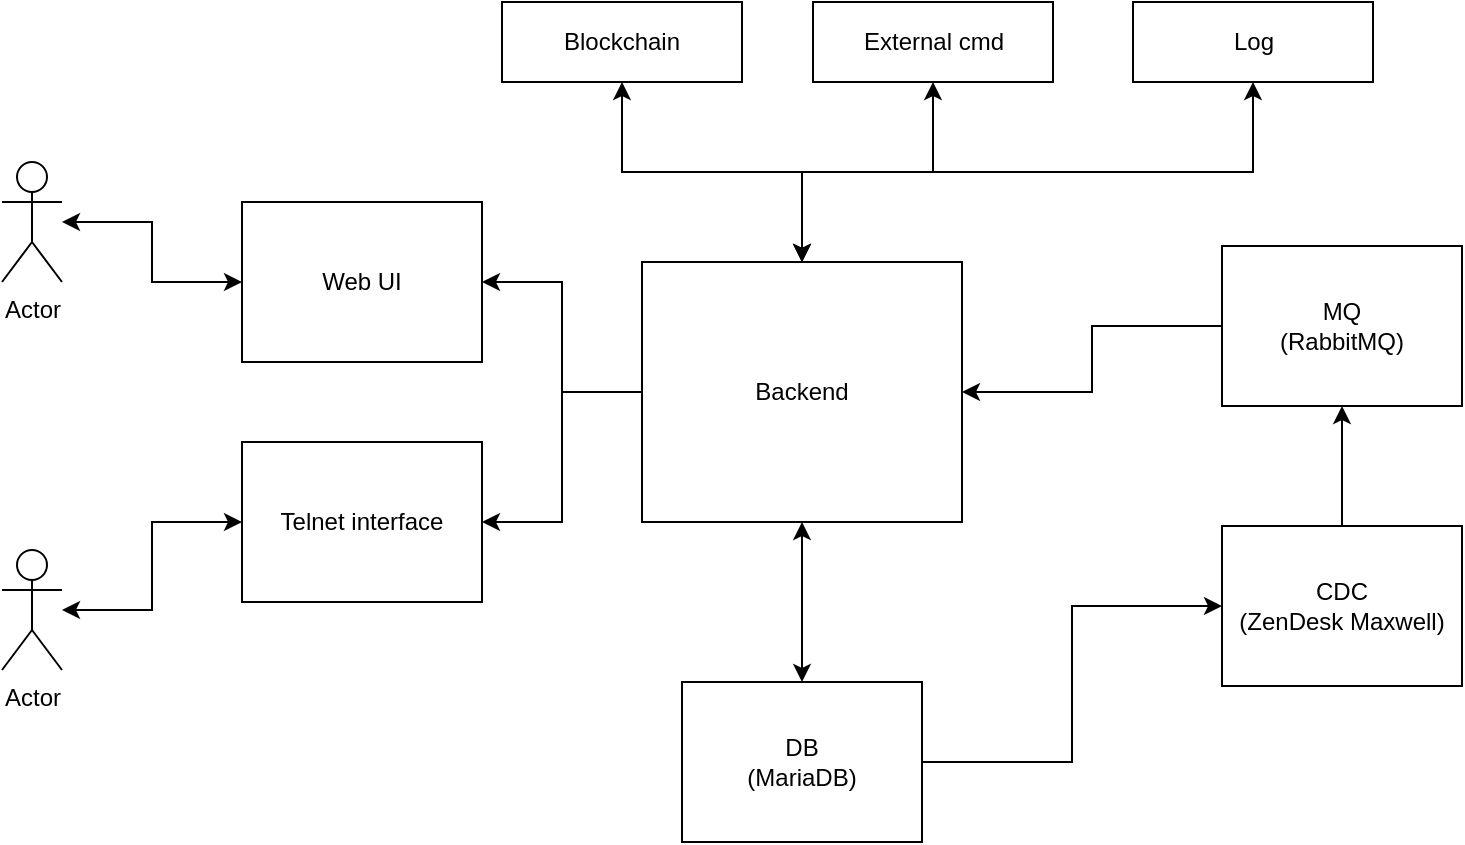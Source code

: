<mxfile version="22.0.2" type="device">
  <diagram name="Page-1" id="-af-F9NjFC8WrOkOsEYA">
    <mxGraphModel dx="1570" dy="1049" grid="1" gridSize="10" guides="1" tooltips="1" connect="1" arrows="1" fold="1" page="1" pageScale="1" pageWidth="1169" pageHeight="827" math="0" shadow="0">
      <root>
        <mxCell id="0" />
        <mxCell id="1" parent="0" />
        <mxCell id="2kvfw3wUu_M_9TKI7Y0f-6" style="edgeStyle=orthogonalEdgeStyle;rounded=0;orthogonalLoop=1;jettySize=auto;html=1;exitX=1;exitY=0.5;exitDx=0;exitDy=0;entryX=0;entryY=0.5;entryDx=0;entryDy=0;" parent="1" source="2kvfw3wUu_M_9TKI7Y0f-2" target="2kvfw3wUu_M_9TKI7Y0f-3" edge="1">
          <mxGeometry relative="1" as="geometry" />
        </mxCell>
        <mxCell id="2kvfw3wUu_M_9TKI7Y0f-2" value="DB&lt;br&gt;(MariaDB)" style="rounded=0;whiteSpace=wrap;html=1;" parent="1" vertex="1">
          <mxGeometry x="560" y="522" width="120" height="80" as="geometry" />
        </mxCell>
        <mxCell id="2kvfw3wUu_M_9TKI7Y0f-10" value="" style="edgeStyle=orthogonalEdgeStyle;rounded=0;orthogonalLoop=1;jettySize=auto;html=1;" parent="1" source="2kvfw3wUu_M_9TKI7Y0f-3" target="2kvfw3wUu_M_9TKI7Y0f-4" edge="1">
          <mxGeometry relative="1" as="geometry" />
        </mxCell>
        <mxCell id="2kvfw3wUu_M_9TKI7Y0f-3" value="CDC&lt;br&gt;(ZenDesk Maxwell)" style="rounded=0;whiteSpace=wrap;html=1;" parent="1" vertex="1">
          <mxGeometry x="830" y="444" width="120" height="80" as="geometry" />
        </mxCell>
        <mxCell id="2kvfw3wUu_M_9TKI7Y0f-11" value="" style="edgeStyle=orthogonalEdgeStyle;rounded=0;orthogonalLoop=1;jettySize=auto;html=1;entryX=1;entryY=0.5;entryDx=0;entryDy=0;" parent="1" source="2kvfw3wUu_M_9TKI7Y0f-4" target="2kvfw3wUu_M_9TKI7Y0f-7" edge="1">
          <mxGeometry relative="1" as="geometry">
            <mxPoint x="870" y="386" as="targetPoint" />
          </mxGeometry>
        </mxCell>
        <mxCell id="2kvfw3wUu_M_9TKI7Y0f-4" value="MQ&lt;br&gt;(RabbitMQ)" style="rounded=0;whiteSpace=wrap;html=1;" parent="1" vertex="1">
          <mxGeometry x="830" y="304" width="120" height="80" as="geometry" />
        </mxCell>
        <mxCell id="2kvfw3wUu_M_9TKI7Y0f-14" value="" style="edgeStyle=orthogonalEdgeStyle;rounded=0;orthogonalLoop=1;jettySize=auto;html=1;" parent="1" source="2kvfw3wUu_M_9TKI7Y0f-7" target="2kvfw3wUu_M_9TKI7Y0f-8" edge="1">
          <mxGeometry relative="1" as="geometry" />
        </mxCell>
        <mxCell id="2kvfw3wUu_M_9TKI7Y0f-15" style="edgeStyle=orthogonalEdgeStyle;rounded=0;orthogonalLoop=1;jettySize=auto;html=1;entryX=1;entryY=0.5;entryDx=0;entryDy=0;" parent="1" source="2kvfw3wUu_M_9TKI7Y0f-7" target="2kvfw3wUu_M_9TKI7Y0f-9" edge="1">
          <mxGeometry relative="1" as="geometry" />
        </mxCell>
        <mxCell id="2kvfw3wUu_M_9TKI7Y0f-24" value="" style="edgeStyle=orthogonalEdgeStyle;rounded=0;orthogonalLoop=1;jettySize=auto;html=1;startArrow=classic;startFill=1;" parent="1" source="2kvfw3wUu_M_9TKI7Y0f-7" target="2kvfw3wUu_M_9TKI7Y0f-2" edge="1">
          <mxGeometry relative="1" as="geometry" />
        </mxCell>
        <mxCell id="2kvfw3wUu_M_9TKI7Y0f-25" value="" style="edgeStyle=orthogonalEdgeStyle;rounded=0;orthogonalLoop=1;jettySize=auto;html=1;startArrow=classic;startFill=1;" parent="1" source="2kvfw3wUu_M_9TKI7Y0f-7" target="2kvfw3wUu_M_9TKI7Y0f-22" edge="1">
          <mxGeometry relative="1" as="geometry" />
        </mxCell>
        <mxCell id="2kvfw3wUu_M_9TKI7Y0f-7" value="Backend" style="rounded=0;whiteSpace=wrap;html=1;" parent="1" vertex="1">
          <mxGeometry x="540" y="312" width="160" height="130" as="geometry" />
        </mxCell>
        <mxCell id="2kvfw3wUu_M_9TKI7Y0f-17" value="" style="edgeStyle=orthogonalEdgeStyle;rounded=0;orthogonalLoop=1;jettySize=auto;html=1;startArrow=classic;startFill=1;" parent="1" source="2kvfw3wUu_M_9TKI7Y0f-8" target="2kvfw3wUu_M_9TKI7Y0f-16" edge="1">
          <mxGeometry relative="1" as="geometry" />
        </mxCell>
        <mxCell id="2kvfw3wUu_M_9TKI7Y0f-8" value="Web UI" style="rounded=0;whiteSpace=wrap;html=1;" parent="1" vertex="1">
          <mxGeometry x="340" y="282" width="120" height="80" as="geometry" />
        </mxCell>
        <mxCell id="2kvfw3wUu_M_9TKI7Y0f-19" value="" style="edgeStyle=orthogonalEdgeStyle;rounded=0;orthogonalLoop=1;jettySize=auto;html=1;startArrow=classic;startFill=1;" parent="1" source="2kvfw3wUu_M_9TKI7Y0f-9" target="2kvfw3wUu_M_9TKI7Y0f-18" edge="1">
          <mxGeometry relative="1" as="geometry" />
        </mxCell>
        <mxCell id="2kvfw3wUu_M_9TKI7Y0f-9" value="Telnet interface" style="rounded=0;whiteSpace=wrap;html=1;" parent="1" vertex="1">
          <mxGeometry x="340" y="402" width="120" height="80" as="geometry" />
        </mxCell>
        <mxCell id="2kvfw3wUu_M_9TKI7Y0f-16" value="Actor" style="shape=umlActor;verticalLabelPosition=bottom;verticalAlign=top;html=1;outlineConnect=0;" parent="1" vertex="1">
          <mxGeometry x="220" y="262" width="30" height="60" as="geometry" />
        </mxCell>
        <mxCell id="2kvfw3wUu_M_9TKI7Y0f-18" value="Actor" style="shape=umlActor;verticalLabelPosition=bottom;verticalAlign=top;html=1;outlineConnect=0;" parent="1" vertex="1">
          <mxGeometry x="220" y="456" width="30" height="60" as="geometry" />
        </mxCell>
        <mxCell id="2kvfw3wUu_M_9TKI7Y0f-21" value="Blockchain" style="rounded=0;whiteSpace=wrap;html=1;" parent="1" vertex="1">
          <mxGeometry x="470" y="182" width="120" height="40" as="geometry" />
        </mxCell>
        <mxCell id="2kvfw3wUu_M_9TKI7Y0f-22" value="External cmd" style="rounded=0;whiteSpace=wrap;html=1;" parent="1" vertex="1">
          <mxGeometry x="625.5" y="182" width="120" height="40" as="geometry" />
        </mxCell>
        <mxCell id="2kvfw3wUu_M_9TKI7Y0f-23" value="Log" style="rounded=0;whiteSpace=wrap;html=1;" parent="1" vertex="1">
          <mxGeometry x="785.5" y="182" width="120" height="40" as="geometry" />
        </mxCell>
        <mxCell id="2kvfw3wUu_M_9TKI7Y0f-26" value="" style="edgeStyle=orthogonalEdgeStyle;rounded=0;orthogonalLoop=1;jettySize=auto;html=1;startArrow=classic;startFill=1;entryX=0.5;entryY=1;entryDx=0;entryDy=0;exitX=0.5;exitY=0;exitDx=0;exitDy=0;" parent="1" source="2kvfw3wUu_M_9TKI7Y0f-7" target="2kvfw3wUu_M_9TKI7Y0f-23" edge="1">
          <mxGeometry relative="1" as="geometry">
            <mxPoint x="630" y="322" as="sourcePoint" />
            <mxPoint x="696" y="232" as="targetPoint" />
          </mxGeometry>
        </mxCell>
        <mxCell id="2kvfw3wUu_M_9TKI7Y0f-27" value="" style="edgeStyle=orthogonalEdgeStyle;rounded=0;orthogonalLoop=1;jettySize=auto;html=1;startArrow=classic;startFill=1;entryX=0.5;entryY=1;entryDx=0;entryDy=0;exitX=0.5;exitY=0;exitDx=0;exitDy=0;" parent="1" source="2kvfw3wUu_M_9TKI7Y0f-7" target="2kvfw3wUu_M_9TKI7Y0f-21" edge="1">
          <mxGeometry relative="1" as="geometry">
            <mxPoint x="640" y="332" as="sourcePoint" />
            <mxPoint x="706" y="242" as="targetPoint" />
          </mxGeometry>
        </mxCell>
      </root>
    </mxGraphModel>
  </diagram>
</mxfile>
